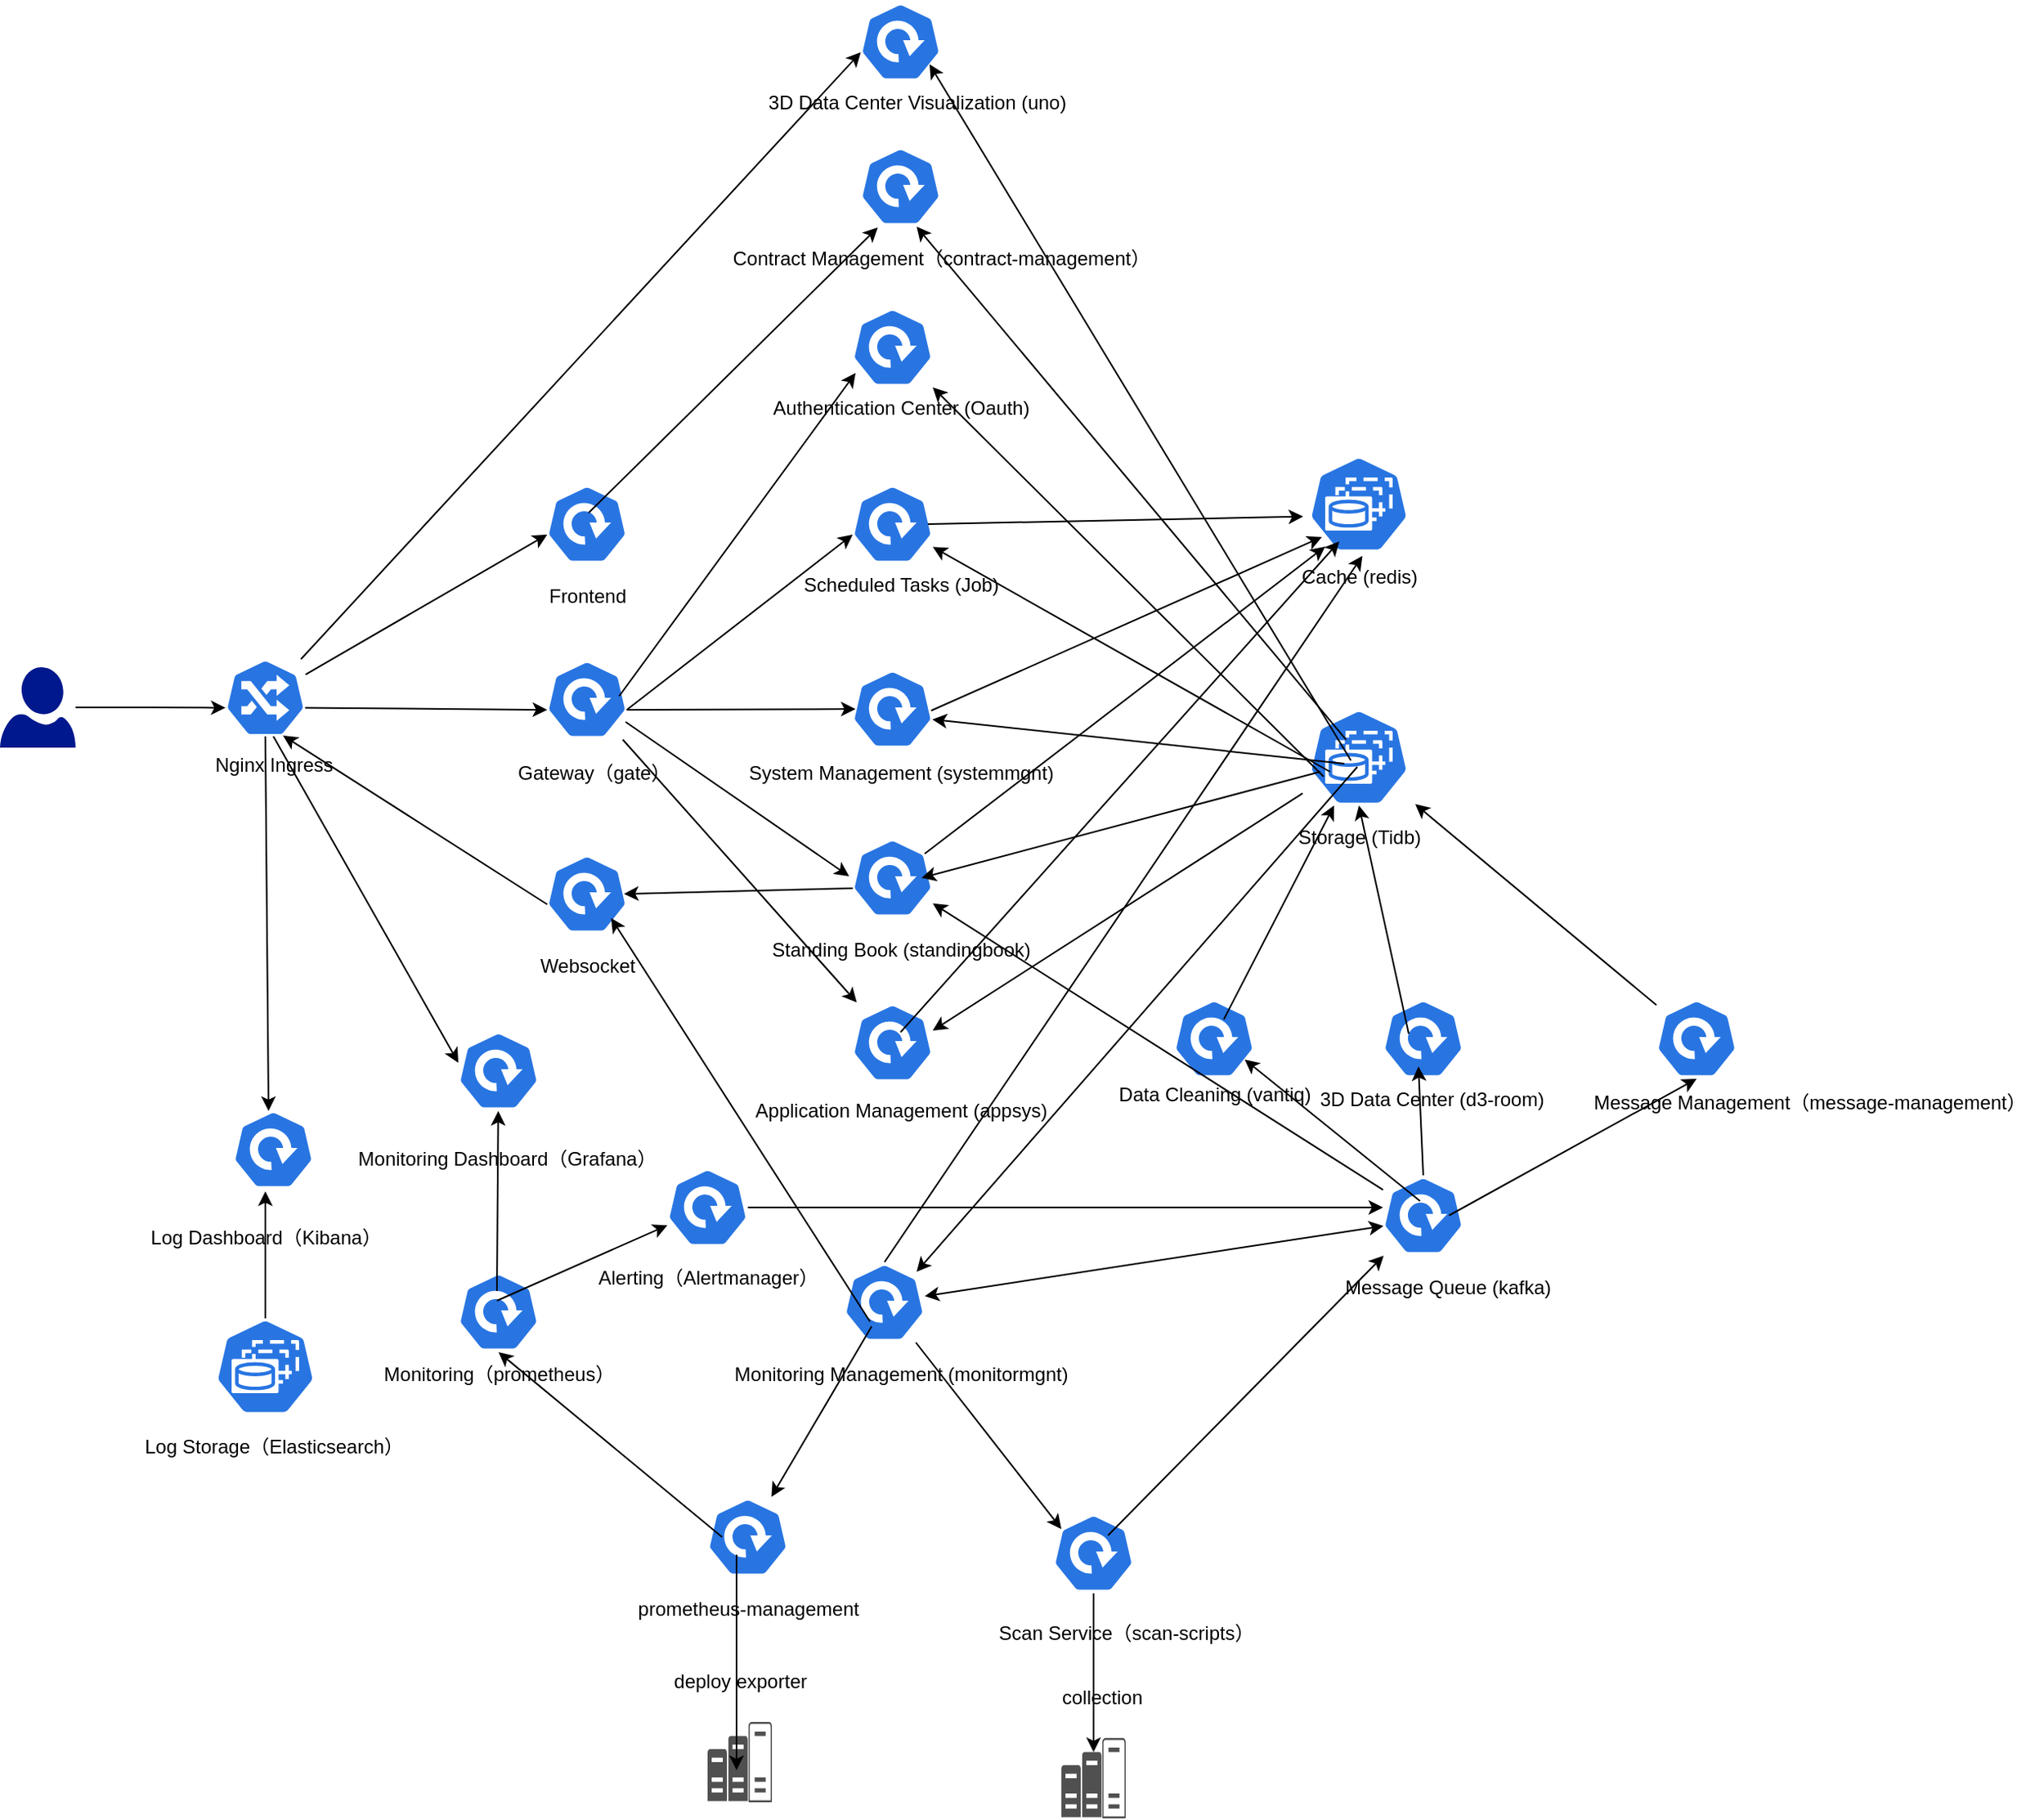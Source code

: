 <mxfile version="24.7.8">
  <diagram id="cN_pQNSKWF2bFV_dvEvx" name="Page-1">
    <mxGraphModel dx="1488" dy="2144" grid="1" gridSize="10" guides="1" tooltips="1" connect="1" arrows="1" fold="1" page="1" pageScale="1" pageWidth="827" pageHeight="1169" math="0" shadow="0">
      <root>
        <mxCell id="0" />
        <mxCell id="1" parent="0" />
        <mxCell id="xCWWfLval0r7F6HQVOqP-2" value="Nginx Ingress" style="text;html=1;align=center;verticalAlign=middle;resizable=0;points=[];autosize=1;strokeColor=none;" parent="1" vertex="1">
          <mxGeometry x="120" y="320" width="100" height="30" as="geometry" />
        </mxCell>
        <mxCell id="xCWWfLval0r7F6HQVOqP-8" value="" style="html=1;dashed=0;whitespace=wrap;fillColor=#2875E2;strokeColor=#ffffff;points=[[0.005,0.63,0],[0.1,0.2,0],[0.9,0.2,0],[0.5,0,0],[0.995,0.63,0],[0.72,0.99,0],[0.5,1,0],[0.28,0.99,0]];shape=mxgraph.kubernetes.icon;prIcon=deploy" parent="1" vertex="1">
          <mxGeometry x="340" y="160" width="50" height="50" as="geometry" />
        </mxCell>
        <mxCell id="xCWWfLval0r7F6HQVOqP-11" value="Frontend" style="text;html=1;align=center;verticalAlign=middle;resizable=0;points=[];autosize=1;strokeColor=none;" parent="1" vertex="1">
          <mxGeometry x="330" y="215" width="70" height="30" as="geometry" />
        </mxCell>
        <mxCell id="xCWWfLval0r7F6HQVOqP-12" value="" style="html=1;dashed=0;whitespace=wrap;fillColor=#2875E2;strokeColor=#ffffff;points=[[0.005,0.63,0],[0.1,0.2,0],[0.9,0.2,0],[0.5,0,0],[0.995,0.63,0],[0.72,0.99,0],[0.5,1,0],[0.28,0.99,0]];shape=mxgraph.kubernetes.icon;prIcon=deploy" parent="1" vertex="1">
          <mxGeometry x="340" y="269" width="50" height="50" as="geometry" />
        </mxCell>
        <mxCell id="xCWWfLval0r7F6HQVOqP-13" value="Gateway（gate）" style="text;html=1;align=center;verticalAlign=middle;resizable=0;points=[];autosize=1;strokeColor=none;" parent="1" vertex="1">
          <mxGeometry x="309" y="325" width="120" height="30" as="geometry" />
        </mxCell>
        <mxCell id="xCWWfLval0r7F6HQVOqP-14" value="" style="html=1;dashed=0;whitespace=wrap;fillColor=#2875E2;strokeColor=#ffffff;points=[[0.005,0.63,0],[0.1,0.2,0],[0.9,0.2,0],[0.5,0,0],[0.995,0.63,0],[0.72,0.99,0],[0.5,1,0],[0.28,0.99,0]];shape=mxgraph.kubernetes.icon;prIcon=deploy" parent="1" vertex="1">
          <mxGeometry x="340" y="390" width="50" height="50" as="geometry" />
        </mxCell>
        <mxCell id="xCWWfLval0r7F6HQVOqP-15" value="Websocket" style="text;html=1;align=center;verticalAlign=middle;resizable=0;points=[];autosize=1;strokeColor=none;" parent="1" vertex="1">
          <mxGeometry x="325" y="445" width="80" height="30" as="geometry" />
        </mxCell>
        <mxCell id="xCWWfLval0r7F6HQVOqP-16" value="" style="html=1;dashed=0;whitespace=wrap;fillColor=#2875E2;strokeColor=#ffffff;points=[[0.005,0.63,0],[0.1,0.2,0],[0.9,0.2,0],[0.5,0,0],[0.995,0.63,0],[0.72,0.99,0],[0.5,1,0],[0.28,0.99,0]];shape=mxgraph.kubernetes.icon;prIcon=deploy" parent="1" vertex="1">
          <mxGeometry x="530" y="50" width="50" height="50" as="geometry" />
        </mxCell>
        <mxCell id="xCWWfLval0r7F6HQVOqP-17" value="&lt;div&gt;Authentication Center (Oauth)&lt;/div&gt;&lt;div&gt;&lt;br&gt;&lt;/div&gt;" style="text;html=1;align=center;verticalAlign=middle;resizable=0;points=[];autosize=1;strokeColor=none;" parent="1" vertex="1">
          <mxGeometry x="470" y="100" width="180" height="40" as="geometry" />
        </mxCell>
        <mxCell id="xCWWfLval0r7F6HQVOqP-18" value="" style="html=1;dashed=0;whitespace=wrap;fillColor=#2875E2;strokeColor=#ffffff;points=[[0.005,0.63,0],[0.1,0.2,0],[0.9,0.2,0],[0.5,0,0],[0.995,0.63,0],[0.72,0.99,0],[0.5,1,0],[0.28,0.99,0]];shape=mxgraph.kubernetes.icon;prIcon=deploy" parent="1" vertex="1">
          <mxGeometry x="530" y="160" width="50" height="50" as="geometry" />
        </mxCell>
        <mxCell id="xCWWfLval0r7F6HQVOqP-19" value="&lt;div&gt;Scheduled Tasks (Job)&lt;/div&gt;&lt;div&gt;&lt;br&gt;&lt;/div&gt;" style="text;html=1;align=center;verticalAlign=middle;resizable=0;points=[];autosize=1;strokeColor=none;" parent="1" vertex="1">
          <mxGeometry x="490" y="210" width="140" height="40" as="geometry" />
        </mxCell>
        <mxCell id="xCWWfLval0r7F6HQVOqP-20" value="" style="html=1;dashed=0;whitespace=wrap;fillColor=#2875E2;strokeColor=#ffffff;points=[[0.005,0.63,0],[0.1,0.2,0],[0.9,0.2,0],[0.5,0,0],[0.995,0.63,0],[0.72,0.99,0],[0.5,1,0],[0.28,0.99,0]];shape=mxgraph.kubernetes.icon;prIcon=ing" parent="1" vertex="1">
          <mxGeometry x="140" y="269" width="50" height="48" as="geometry" />
        </mxCell>
        <mxCell id="xCWWfLval0r7F6HQVOqP-21" value="" style="html=1;dashed=0;whitespace=wrap;fillColor=#2875E2;strokeColor=#ffffff;points=[[0.005,0.63,0],[0.1,0.2,0],[0.9,0.2,0],[0.5,0,0],[0.995,0.63,0],[0.72,0.99,0],[0.5,1,0],[0.28,0.99,0]];shape=mxgraph.kubernetes.icon;prIcon=deploy" parent="1" vertex="1">
          <mxGeometry x="530" y="275" width="50" height="50" as="geometry" />
        </mxCell>
        <mxCell id="xCWWfLval0r7F6HQVOqP-22" value="System Management (systemmgnt)" style="text;html=1;align=center;verticalAlign=middle;resizable=0;points=[];autosize=1;strokeColor=none;" parent="1" vertex="1">
          <mxGeometry x="455" y="325" width="210" height="30" as="geometry" />
        </mxCell>
        <mxCell id="xCWWfLval0r7F6HQVOqP-23" value="" style="html=1;dashed=0;whitespace=wrap;fillColor=#2875E2;strokeColor=#ffffff;points=[[0.005,0.63,0],[0.1,0.2,0],[0.9,0.2,0],[0.5,0,0],[0.995,0.63,0],[0.72,0.99,0],[0.5,1,0],[0.28,0.99,0]];shape=mxgraph.kubernetes.icon;prIcon=deploy" parent="1" vertex="1">
          <mxGeometry x="530" y="380" width="50" height="50" as="geometry" />
        </mxCell>
        <mxCell id="xCWWfLval0r7F6HQVOqP-24" value="Standing Book (standingbook)" style="text;html=1;align=center;verticalAlign=middle;resizable=0;points=[];autosize=1;strokeColor=none;" parent="1" vertex="1">
          <mxGeometry x="470" y="435" width="180" height="30" as="geometry" />
        </mxCell>
        <mxCell id="xCWWfLval0r7F6HQVOqP-25" value="" style="html=1;dashed=0;whitespace=wrap;fillColor=#2875E2;strokeColor=#ffffff;points=[[0.005,0.63,0],[0.1,0.2,0],[0.9,0.2,0],[0.5,0,0],[0.995,0.63,0],[0.72,0.99,0],[0.5,1,0],[0.28,0.99,0]];shape=mxgraph.kubernetes.icon;prIcon=deploy" parent="1" vertex="1">
          <mxGeometry x="525" y="644" width="50" height="50" as="geometry" />
        </mxCell>
        <mxCell id="xCWWfLval0r7F6HQVOqP-26" value="Monitoring Management (monitormgnt)" style="text;html=1;align=center;verticalAlign=middle;resizable=0;points=[];autosize=1;strokeColor=none;" parent="1" vertex="1">
          <mxGeometry x="445" y="699" width="230" height="30" as="geometry" />
        </mxCell>
        <mxCell id="xCWWfLval0r7F6HQVOqP-27" value="" style="html=1;dashed=0;whitespace=wrap;fillColor=#2875E2;strokeColor=#ffffff;points=[[0.005,0.63,0],[0.1,0.2,0],[0.9,0.2,0],[0.5,0,0],[0.995,0.63,0],[0.72,0.99,0],[0.5,1,0],[0.28,0.99,0]];shape=mxgraph.kubernetes.icon;prIcon=deploy" parent="1" vertex="1">
          <mxGeometry x="530" y="482.5" width="50" height="50" as="geometry" />
        </mxCell>
        <mxCell id="xCWWfLval0r7F6HQVOqP-28" value="Application Management (appsys)" style="text;html=1;align=center;verticalAlign=middle;resizable=0;points=[];autosize=1;strokeColor=none;" parent="1" vertex="1">
          <mxGeometry x="460" y="535" width="200" height="30" as="geometry" />
        </mxCell>
        <mxCell id="xCWWfLval0r7F6HQVOqP-29" value="" style="html=1;dashed=0;whitespace=wrap;fillColor=#2875E2;strokeColor=#ffffff;points=[[0.005,0.63,0],[0.1,0.2,0],[0.9,0.2,0],[0.5,0,0],[0.995,0.63,0],[0.72,0.99,0],[0.5,1,0],[0.28,0.99,0]];shape=mxgraph.kubernetes.icon;prIcon=deploy" parent="1" vertex="1">
          <mxGeometry x="655" y="800" width="50" height="50" as="geometry" />
        </mxCell>
        <mxCell id="xCWWfLval0r7F6HQVOqP-30" value="Scan Service（scan-scripts）" style="text;html=1;align=center;verticalAlign=middle;resizable=0;points=[];autosize=1;strokeColor=none;" parent="1" vertex="1">
          <mxGeometry x="610" y="860" width="180" height="30" as="geometry" />
        </mxCell>
        <mxCell id="xCWWfLval0r7F6HQVOqP-31" value="" style="html=1;dashed=0;whitespace=wrap;fillColor=#2875E2;strokeColor=#ffffff;points=[[0.005,0.63,0],[0.1,0.2,0],[0.9,0.2,0],[0.5,0,0],[0.995,0.63,0],[0.72,0.99,0],[0.5,1,0],[0.28,0.99,0]];shape=mxgraph.kubernetes.icon;prIcon=deploy" parent="1" vertex="1">
          <mxGeometry x="860" y="590" width="50" height="50" as="geometry" />
        </mxCell>
        <mxCell id="xCWWfLval0r7F6HQVOqP-32" value="Message Queue (kafka)" style="text;html=1;align=center;verticalAlign=middle;resizable=0;points=[];autosize=1;strokeColor=none;" parent="1" vertex="1">
          <mxGeometry x="825" y="645" width="150" height="30" as="geometry" />
        </mxCell>
        <mxCell id="xCWWfLval0r7F6HQVOqP-33" value="" style="html=1;dashed=0;whitespace=wrap;fillColor=#2875E2;strokeColor=#ffffff;points=[[0.005,0.63,0],[0.1,0.2,0],[0.9,0.2,0],[0.5,0,0],[0.995,0.63,0],[0.72,0.99,0],[0.5,1,0],[0.28,0.99,0]];shape=mxgraph.kubernetes.icon;prIcon=deploy" parent="1" vertex="1">
          <mxGeometry x="730" y="480" width="50" height="50" as="geometry" />
        </mxCell>
        <mxCell id="xCWWfLval0r7F6HQVOqP-34" value="Data Cleaning (vantiq)" style="text;html=1;align=center;verticalAlign=middle;resizable=0;points=[];autosize=1;strokeColor=none;" parent="1" vertex="1">
          <mxGeometry x="685" y="525" width="140" height="30" as="geometry" />
        </mxCell>
        <mxCell id="xCWWfLval0r7F6HQVOqP-35" value="" style="html=1;dashed=0;whitespace=wrap;fillColor=#2875E2;strokeColor=#ffffff;points=[[0.005,0.63,0],[0.1,0.2,0],[0.9,0.2,0],[0.5,0,0],[0.995,0.63,0],[0.72,0.99,0],[0.5,1,0],[0.28,0.99,0]];shape=mxgraph.kubernetes.icon;prIcon=sts" parent="1" vertex="1">
          <mxGeometry x="810" y="300" width="70" height="60" as="geometry" />
        </mxCell>
        <mxCell id="xCWWfLval0r7F6HQVOqP-36" value="Storage (Tidb)" style="text;html=1;align=center;verticalAlign=middle;resizable=0;points=[];autosize=1;strokeColor=none;" parent="1" vertex="1">
          <mxGeometry x="795" y="365" width="100" height="30" as="geometry" />
        </mxCell>
        <mxCell id="xCWWfLval0r7F6HQVOqP-37" value="Log Storage（Elasticsearch）" style="text;html=1;align=center;verticalAlign=middle;resizable=0;points=[];autosize=1;strokeColor=none;" parent="1" vertex="1">
          <mxGeometry x="80" y="744" width="180" height="30" as="geometry" />
        </mxCell>
        <mxCell id="xCWWfLval0r7F6HQVOqP-38" value="" style="html=1;dashed=0;whitespace=wrap;fillColor=#2875E2;strokeColor=#ffffff;points=[[0.005,0.63,0],[0.1,0.2,0],[0.9,0.2,0],[0.5,0,0],[0.995,0.63,0],[0.72,0.99,0],[0.5,1,0],[0.28,0.99,0]];shape=mxgraph.kubernetes.icon;prIcon=sts" parent="1" vertex="1">
          <mxGeometry x="130" y="679" width="70" height="60" as="geometry" />
        </mxCell>
        <mxCell id="xCWWfLval0r7F6HQVOqP-41" value="" style="html=1;dashed=0;whitespace=wrap;fillColor=#2875E2;strokeColor=#ffffff;points=[[0.005,0.63,0],[0.1,0.2,0],[0.9,0.2,0],[0.5,0,0],[0.995,0.63,0],[0.72,0.99,0],[0.5,1,0],[0.28,0.99,0]];shape=mxgraph.kubernetes.icon;prIcon=sts" parent="1" vertex="1">
          <mxGeometry x="810" y="142.5" width="70" height="60" as="geometry" />
        </mxCell>
        <mxCell id="xCWWfLval0r7F6HQVOqP-42" value="Cache (redis)" style="text;html=1;align=center;verticalAlign=middle;resizable=0;points=[];autosize=1;strokeColor=none;" parent="1" vertex="1">
          <mxGeometry x="795" y="202.5" width="100" height="30" as="geometry" />
        </mxCell>
        <mxCell id="xCWWfLval0r7F6HQVOqP-43" value="" style="html=1;dashed=0;whitespace=wrap;fillColor=#2875E2;strokeColor=#ffffff;points=[[0.005,0.63,0],[0.1,0.2,0],[0.9,0.2,0],[0.5,0,0],[0.995,0.63,0],[0.72,0.99,0],[0.5,1,0],[0.28,0.99,0]];shape=mxgraph.kubernetes.icon;prIcon=deploy" parent="1" vertex="1">
          <mxGeometry x="285" y="650" width="50" height="50" as="geometry" />
        </mxCell>
        <mxCell id="xCWWfLval0r7F6HQVOqP-44" value="Monitoring（prometheus）" style="text;html=1;align=center;verticalAlign=middle;resizable=0;points=[];autosize=1;strokeColor=none;" parent="1" vertex="1">
          <mxGeometry x="225" y="699" width="170" height="30" as="geometry" />
        </mxCell>
        <mxCell id="xCWWfLval0r7F6HQVOqP-132" style="edgeStyle=orthogonalEdgeStyle;rounded=0;orthogonalLoop=1;jettySize=auto;html=1;" parent="1" source="xCWWfLval0r7F6HQVOqP-45" edge="1">
          <mxGeometry relative="1" as="geometry">
            <mxPoint x="860" y="610" as="targetPoint" />
          </mxGeometry>
        </mxCell>
        <mxCell id="xCWWfLval0r7F6HQVOqP-45" value="" style="html=1;dashed=0;whitespace=wrap;fillColor=#2875E2;strokeColor=#ffffff;points=[[0.005,0.63,0],[0.1,0.2,0],[0.9,0.2,0],[0.5,0,0],[0.995,0.63,0],[0.72,0.99,0],[0.5,1,0],[0.28,0.99,0]];shape=mxgraph.kubernetes.icon;prIcon=deploy" parent="1" vertex="1">
          <mxGeometry x="415" y="585" width="50" height="50" as="geometry" />
        </mxCell>
        <mxCell id="xCWWfLval0r7F6HQVOqP-46" value="Alerting（Alertmanager）" style="text;html=1;align=center;verticalAlign=middle;resizable=0;points=[];autosize=1;strokeColor=none;" parent="1" vertex="1">
          <mxGeometry x="360" y="639" width="160" height="30" as="geometry" />
        </mxCell>
        <mxCell id="xCWWfLval0r7F6HQVOqP-47" value="" style="html=1;dashed=0;whitespace=wrap;fillColor=#2875E2;strokeColor=#ffffff;points=[[0.005,0.63,0],[0.1,0.2,0],[0.9,0.2,0],[0.5,0,0],[0.995,0.63,0],[0.72,0.99,0],[0.5,1,0],[0.28,0.99,0]];shape=mxgraph.kubernetes.icon;prIcon=deploy" parent="1" vertex="1">
          <mxGeometry x="285" y="500" width="50" height="50" as="geometry" />
        </mxCell>
        <mxCell id="xCWWfLval0r7F6HQVOqP-48" value="Monitoring Dashboard（Grafana）" style="text;html=1;align=center;verticalAlign=middle;resizable=0;points=[];autosize=1;strokeColor=none;" parent="1" vertex="1">
          <mxGeometry x="210" y="565" width="210" height="30" as="geometry" />
        </mxCell>
        <mxCell id="xCWWfLval0r7F6HQVOqP-49" value="" style="html=1;dashed=0;whitespace=wrap;fillColor=#2875E2;strokeColor=#ffffff;points=[[0.005,0.63,0],[0.1,0.2,0],[0.9,0.2,0],[0.5,0,0],[0.995,0.63,0],[0.72,0.99,0],[0.5,1,0],[0.28,0.99,0]];shape=mxgraph.kubernetes.icon;prIcon=deploy" parent="1" vertex="1">
          <mxGeometry x="145" y="549" width="50" height="50" as="geometry" />
        </mxCell>
        <mxCell id="xCWWfLval0r7F6HQVOqP-50" value="Log Dashboard（Kibana）" style="text;html=1;align=center;verticalAlign=middle;resizable=0;points=[];autosize=1;strokeColor=none;" parent="1" vertex="1">
          <mxGeometry x="80" y="614" width="170" height="30" as="geometry" />
        </mxCell>
        <mxCell id="xCWWfLval0r7F6HQVOqP-52" style="edgeStyle=orthogonalEdgeStyle;rounded=0;orthogonalLoop=1;jettySize=auto;html=1;entryX=0.005;entryY=0.63;entryDx=0;entryDy=0;entryPerimeter=0;" parent="1" source="xCWWfLval0r7F6HQVOqP-51" target="xCWWfLval0r7F6HQVOqP-20" edge="1">
          <mxGeometry relative="1" as="geometry" />
        </mxCell>
        <mxCell id="xCWWfLval0r7F6HQVOqP-51" value="" style="aspect=fixed;pointerEvents=1;shadow=0;dashed=0;html=1;strokeColor=none;labelPosition=center;verticalLabelPosition=bottom;verticalAlign=top;align=center;fillColor=#00188D;shape=mxgraph.azure.user" parent="1" vertex="1">
          <mxGeometry y="274" width="47" height="50" as="geometry" />
        </mxCell>
        <mxCell id="xCWWfLval0r7F6HQVOqP-58" value="" style="endArrow=classic;html=1;entryX=0.005;entryY=0.63;entryDx=0;entryDy=0;entryPerimeter=0;" parent="1" source="xCWWfLval0r7F6HQVOqP-20" target="xCWWfLval0r7F6HQVOqP-8" edge="1">
          <mxGeometry width="50" height="50" relative="1" as="geometry">
            <mxPoint x="200" y="270" as="sourcePoint" />
            <mxPoint x="250" y="220" as="targetPoint" />
          </mxGeometry>
        </mxCell>
        <mxCell id="xCWWfLval0r7F6HQVOqP-59" value="" style="endArrow=classic;html=1;exitX=0.995;exitY=0.63;exitDx=0;exitDy=0;exitPerimeter=0;entryX=0.005;entryY=0.63;entryDx=0;entryDy=0;entryPerimeter=0;" parent="1" source="xCWWfLval0r7F6HQVOqP-20" target="xCWWfLval0r7F6HQVOqP-12" edge="1">
          <mxGeometry width="50" height="50" relative="1" as="geometry">
            <mxPoint x="190" y="420" as="sourcePoint" />
            <mxPoint x="240" y="370" as="targetPoint" />
          </mxGeometry>
        </mxCell>
        <mxCell id="xCWWfLval0r7F6HQVOqP-61" value="" style="endArrow=classic;html=1;exitX=0.005;exitY=0.63;exitDx=0;exitDy=0;exitPerimeter=0;entryX=0.72;entryY=0.99;entryDx=0;entryDy=0;entryPerimeter=0;" parent="1" source="xCWWfLval0r7F6HQVOqP-14" target="xCWWfLval0r7F6HQVOqP-20" edge="1">
          <mxGeometry width="50" height="50" relative="1" as="geometry">
            <mxPoint x="250" y="420" as="sourcePoint" />
            <mxPoint x="300" y="370" as="targetPoint" />
          </mxGeometry>
        </mxCell>
        <mxCell id="xCWWfLval0r7F6HQVOqP-62" value="" style="endArrow=classic;html=1;exitX=0.5;exitY=-0.1;exitDx=0;exitDy=0;exitPerimeter=0;entryX=0;entryY=0.4;entryDx=0;entryDy=0;entryPerimeter=0;" parent="1" source="xCWWfLval0r7F6HQVOqP-2" target="xCWWfLval0r7F6HQVOqP-47" edge="1">
          <mxGeometry width="50" height="50" relative="1" as="geometry">
            <mxPoint x="260" y="520" as="sourcePoint" />
            <mxPoint x="310" y="470" as="targetPoint" />
          </mxGeometry>
        </mxCell>
        <mxCell id="xCWWfLval0r7F6HQVOqP-63" value="" style="endArrow=classic;html=1;exitX=0.5;exitY=1;exitDx=0;exitDy=0;exitPerimeter=0;" parent="1" source="xCWWfLval0r7F6HQVOqP-20" edge="1">
          <mxGeometry width="50" height="50" relative="1" as="geometry">
            <mxPoint x="140" y="619" as="sourcePoint" />
            <mxPoint x="167" y="550" as="targetPoint" />
          </mxGeometry>
        </mxCell>
        <mxCell id="xCWWfLval0r7F6HQVOqP-64" value="" style="endArrow=classic;html=1;exitX=0.9;exitY=0.46;exitDx=0;exitDy=0;exitPerimeter=0;entryX=0.04;entryY=0.82;entryDx=0;entryDy=0;entryPerimeter=0;" parent="1" source="xCWWfLval0r7F6HQVOqP-12" target="xCWWfLval0r7F6HQVOqP-16" edge="1">
          <mxGeometry width="50" height="50" relative="1" as="geometry">
            <mxPoint x="420" y="290" as="sourcePoint" />
            <mxPoint x="470" y="240" as="targetPoint" />
          </mxGeometry>
        </mxCell>
        <mxCell id="xCWWfLval0r7F6HQVOqP-65" value="" style="endArrow=classic;html=1;exitX=0.995;exitY=0.63;exitDx=0;exitDy=0;exitPerimeter=0;entryX=0.005;entryY=0.63;entryDx=0;entryDy=0;entryPerimeter=0;" parent="1" source="xCWWfLval0r7F6HQVOqP-12" target="xCWWfLval0r7F6HQVOqP-18" edge="1">
          <mxGeometry width="50" height="50" relative="1" as="geometry">
            <mxPoint x="430" y="310" as="sourcePoint" />
            <mxPoint x="480" y="260" as="targetPoint" />
          </mxGeometry>
        </mxCell>
        <mxCell id="xCWWfLval0r7F6HQVOqP-66" value="" style="endArrow=classic;html=1;exitX=0.995;exitY=0.63;exitDx=0;exitDy=0;exitPerimeter=0;entryX=0.04;entryY=0.5;entryDx=0;entryDy=0;entryPerimeter=0;" parent="1" source="xCWWfLval0r7F6HQVOqP-12" target="xCWWfLval0r7F6HQVOqP-21" edge="1">
          <mxGeometry width="50" height="50" relative="1" as="geometry">
            <mxPoint x="430" y="330" as="sourcePoint" />
            <mxPoint x="480" y="280" as="targetPoint" />
          </mxGeometry>
        </mxCell>
        <mxCell id="xCWWfLval0r7F6HQVOqP-67" value="" style="endArrow=classic;html=1;exitX=0.98;exitY=0.78;exitDx=0;exitDy=0;exitPerimeter=0;entryX=-0.04;entryY=0.48;entryDx=0;entryDy=0;entryPerimeter=0;" parent="1" source="xCWWfLval0r7F6HQVOqP-12" target="xCWWfLval0r7F6HQVOqP-23" edge="1">
          <mxGeometry width="50" height="50" relative="1" as="geometry">
            <mxPoint x="470" y="400" as="sourcePoint" />
            <mxPoint x="520" y="350" as="targetPoint" />
          </mxGeometry>
        </mxCell>
        <mxCell id="xCWWfLval0r7F6HQVOqP-73" value="" style="pointerEvents=1;shadow=0;dashed=0;html=1;strokeColor=none;labelPosition=center;verticalLabelPosition=bottom;verticalAlign=top;align=center;fillColor=#505050;shape=mxgraph.mscae.oms.capacity" parent="1" vertex="1">
          <mxGeometry x="660" y="940" width="40" height="50" as="geometry" />
        </mxCell>
        <mxCell id="xCWWfLval0r7F6HQVOqP-75" value="" style="endArrow=classic;html=1;exitX=0.5;exitY=1;exitDx=0;exitDy=0;exitPerimeter=0;entryX=0.5;entryY=0.175;entryDx=0;entryDy=0;entryPerimeter=0;" parent="1" source="xCWWfLval0r7F6HQVOqP-29" target="xCWWfLval0r7F6HQVOqP-73" edge="1">
          <mxGeometry width="50" height="50" relative="1" as="geometry">
            <mxPoint x="655" y="950" as="sourcePoint" />
            <mxPoint x="705" y="900" as="targetPoint" />
          </mxGeometry>
        </mxCell>
        <mxCell id="xCWWfLval0r7F6HQVOqP-76" value="collection" style="text;html=1;align=center;verticalAlign=middle;resizable=0;points=[];autosize=1;strokeColor=none;" parent="1" vertex="1">
          <mxGeometry x="650" y="900" width="70" height="30" as="geometry" />
        </mxCell>
        <mxCell id="xCWWfLval0r7F6HQVOqP-82" value="" style="endArrow=classic;html=1;exitX=0.186;exitY=0.7;exitDx=0;exitDy=0;exitPerimeter=0;" parent="1" source="xCWWfLval0r7F6HQVOqP-35" target="xCWWfLval0r7F6HQVOqP-16" edge="1">
          <mxGeometry width="50" height="50" relative="1" as="geometry">
            <mxPoint x="800" y="180" as="sourcePoint" />
            <mxPoint x="850" y="130" as="targetPoint" />
          </mxGeometry>
        </mxCell>
        <mxCell id="xCWWfLval0r7F6HQVOqP-83" value="" style="endArrow=classic;html=1;exitX=0.243;exitY=0.65;exitDx=0;exitDy=0;exitPerimeter=0;" parent="1" source="xCWWfLval0r7F6HQVOqP-35" target="xCWWfLval0r7F6HQVOqP-18" edge="1">
          <mxGeometry width="50" height="50" relative="1" as="geometry">
            <mxPoint x="740" y="220" as="sourcePoint" />
            <mxPoint x="790" y="170" as="targetPoint" />
          </mxGeometry>
        </mxCell>
        <mxCell id="xCWWfLval0r7F6HQVOqP-84" value="" style="endArrow=classic;html=1;entryX=0.995;entryY=0.63;entryDx=0;entryDy=0;entryPerimeter=0;exitX=0.371;exitY=0.567;exitDx=0;exitDy=0;exitPerimeter=0;" parent="1" source="xCWWfLval0r7F6HQVOqP-35" target="xCWWfLval0r7F6HQVOqP-21" edge="1">
          <mxGeometry width="50" height="50" relative="1" as="geometry">
            <mxPoint x="980" y="180" as="sourcePoint" />
            <mxPoint x="920" y="250" as="targetPoint" />
          </mxGeometry>
        </mxCell>
        <mxCell id="xCWWfLval0r7F6HQVOqP-87" value="" style="endArrow=classic;html=1;exitX=0.157;exitY=0.65;exitDx=0;exitDy=0;exitPerimeter=0;entryX=0.86;entryY=0.5;entryDx=0;entryDy=0;entryPerimeter=0;" parent="1" source="xCWWfLval0r7F6HQVOqP-35" target="xCWWfLval0r7F6HQVOqP-23" edge="1">
          <mxGeometry width="50" height="50" relative="1" as="geometry">
            <mxPoint x="730" y="370" as="sourcePoint" />
            <mxPoint x="780" y="320" as="targetPoint" />
          </mxGeometry>
        </mxCell>
        <mxCell id="xCWWfLval0r7F6HQVOqP-92" value="" style="endArrow=classic;html=1;exitX=0.005;exitY=0.63;exitDx=0;exitDy=0;exitPerimeter=0;entryX=0.96;entryY=0.5;entryDx=0;entryDy=0;entryPerimeter=0;" parent="1" source="xCWWfLval0r7F6HQVOqP-23" target="xCWWfLval0r7F6HQVOqP-14" edge="1">
          <mxGeometry width="50" height="50" relative="1" as="geometry">
            <mxPoint x="410" y="560" as="sourcePoint" />
            <mxPoint x="380" y="417" as="targetPoint" />
          </mxGeometry>
        </mxCell>
        <mxCell id="xCWWfLval0r7F6HQVOqP-94" value="" style="html=1;dashed=0;whitespace=wrap;fillColor=#2875E2;strokeColor=#ffffff;points=[[0.005,0.63,0],[0.1,0.2,0],[0.9,0.2,0],[0.5,0,0],[0.995,0.63,0],[0.72,0.99,0],[0.5,1,0],[0.28,0.99,0]];shape=mxgraph.kubernetes.icon;prIcon=deploy" parent="1" vertex="1">
          <mxGeometry x="535" y="-50" width="50" height="50" as="geometry" />
        </mxCell>
        <mxCell id="xCWWfLval0r7F6HQVOqP-95" value="Contract Management（contract-management）" style="text;html=1;align=center;verticalAlign=middle;resizable=0;points=[];autosize=1;strokeColor=none;" parent="1" vertex="1">
          <mxGeometry x="445" y="5" width="280" height="30" as="geometry" />
        </mxCell>
        <mxCell id="xCWWfLval0r7F6HQVOqP-96" value="" style="html=1;dashed=0;whitespace=wrap;fillColor=#2875E2;strokeColor=#ffffff;points=[[0.005,0.63,0],[0.1,0.2,0],[0.9,0.2,0],[0.5,0,0],[0.995,0.63,0],[0.72,0.99,0],[0.5,1,0],[0.28,0.99,0]];shape=mxgraph.kubernetes.icon;prIcon=deploy" parent="1" vertex="1">
          <mxGeometry x="860" y="480" width="50" height="50" as="geometry" />
        </mxCell>
        <mxCell id="xCWWfLval0r7F6HQVOqP-97" value="3D Data Center (d3-room)" style="text;html=1;align=center;verticalAlign=middle;resizable=0;points=[];autosize=1;strokeColor=none;" parent="1" vertex="1">
          <mxGeometry x="810" y="527.5" width="160" height="30" as="geometry" />
        </mxCell>
        <mxCell id="xCWWfLval0r7F6HQVOqP-103" value="" style="html=1;dashed=0;whitespace=wrap;fillColor=#2875E2;strokeColor=#ffffff;points=[[0.005,0.63,0],[0.1,0.2,0],[0.9,0.2,0],[0.5,0,0],[0.995,0.63,0],[0.72,0.99,0],[0.5,1,0],[0.28,0.99,0]];shape=mxgraph.kubernetes.icon;prIcon=deploy" parent="1" vertex="1">
          <mxGeometry x="535" y="-140" width="50" height="50" as="geometry" />
        </mxCell>
        <mxCell id="xCWWfLval0r7F6HQVOqP-104" value="&lt;div&gt;3D Data Center Visualization (uno)&lt;/div&gt;&lt;div&gt;&lt;br&gt;&lt;/div&gt;" style="text;html=1;align=center;verticalAlign=middle;resizable=0;points=[];autosize=1;strokeColor=none;" parent="1" vertex="1">
          <mxGeometry x="465" y="-90" width="210" height="40" as="geometry" />
        </mxCell>
        <mxCell id="xCWWfLval0r7F6HQVOqP-105" value="" style="endArrow=classic;html=1;exitX=0.52;exitY=0.36;exitDx=0;exitDy=0;exitPerimeter=0;entryX=0.36;entryY=-0.15;entryDx=0;entryDy=0;entryPerimeter=0;" parent="1" source="xCWWfLval0r7F6HQVOqP-8" target="xCWWfLval0r7F6HQVOqP-95" edge="1">
          <mxGeometry width="50" height="50" relative="1" as="geometry">
            <mxPoint x="290" y="20" as="sourcePoint" />
            <mxPoint x="540" as="targetPoint" />
          </mxGeometry>
        </mxCell>
        <mxCell id="xCWWfLval0r7F6HQVOqP-106" value="" style="endArrow=classic;html=1;entryX=0.005;entryY=0.63;entryDx=0;entryDy=0;entryPerimeter=0;" parent="1" source="xCWWfLval0r7F6HQVOqP-20" target="xCWWfLval0r7F6HQVOqP-103" edge="1">
          <mxGeometry width="50" height="50" relative="1" as="geometry">
            <mxPoint x="420" y="60" as="sourcePoint" />
            <mxPoint x="470" y="10" as="targetPoint" />
          </mxGeometry>
        </mxCell>
        <mxCell id="xCWWfLval0r7F6HQVOqP-108" value="" style="endArrow=classic;html=1;exitX=0.386;exitY=0.317;exitDx=0;exitDy=0;exitPerimeter=0;" parent="1" source="xCWWfLval0r7F6HQVOqP-35" edge="1">
          <mxGeometry width="50" height="50" relative="1" as="geometry">
            <mxPoint x="800" y="70" as="sourcePoint" />
            <mxPoint x="570" as="targetPoint" />
          </mxGeometry>
        </mxCell>
        <mxCell id="xCWWfLval0r7F6HQVOqP-109" value="" style="endArrow=classic;html=1;exitX=0.429;exitY=0.533;exitDx=0;exitDy=0;exitPerimeter=0;entryX=0.86;entryY=0.78;entryDx=0;entryDy=0;entryPerimeter=0;" parent="1" source="xCWWfLval0r7F6HQVOqP-35" target="xCWWfLval0r7F6HQVOqP-103" edge="1">
          <mxGeometry width="50" height="50" relative="1" as="geometry">
            <mxPoint x="810" y="100" as="sourcePoint" />
            <mxPoint x="860" y="50" as="targetPoint" />
          </mxGeometry>
        </mxCell>
        <mxCell id="xCWWfLval0r7F6HQVOqP-111" value="" style="endArrow=classic;html=1;exitX=0.5;exitY=0;exitDx=0;exitDy=0;exitPerimeter=0;" parent="1" source="xCWWfLval0r7F6HQVOqP-38" edge="1">
          <mxGeometry width="50" height="50" relative="1" as="geometry">
            <mxPoint x="220" y="689" as="sourcePoint" />
            <mxPoint x="165" y="600" as="targetPoint" />
          </mxGeometry>
        </mxCell>
        <mxCell id="xCWWfLval0r7F6HQVOqP-113" value="" style="endArrow=classic;html=1;" parent="1" source="xCWWfLval0r7F6HQVOqP-12" target="xCWWfLval0r7F6HQVOqP-27" edge="1">
          <mxGeometry width="50" height="50" relative="1" as="geometry">
            <mxPoint x="520" y="650" as="sourcePoint" />
            <mxPoint x="570" y="600" as="targetPoint" />
          </mxGeometry>
        </mxCell>
        <mxCell id="xCWWfLval0r7F6HQVOqP-114" value="" style="endArrow=classic;html=1;" parent="1" source="xCWWfLval0r7F6HQVOqP-35" edge="1">
          <mxGeometry width="50" height="50" relative="1" as="geometry">
            <mxPoint x="710" y="460" as="sourcePoint" />
            <mxPoint x="580" y="500" as="targetPoint" />
          </mxGeometry>
        </mxCell>
        <mxCell id="xCWWfLval0r7F6HQVOqP-115" value="" style="endArrow=classic;html=1;exitX=0.32;exitY=0.74;exitDx=0;exitDy=0;exitPerimeter=0;" parent="1" source="xCWWfLval0r7F6HQVOqP-25" edge="1">
          <mxGeometry width="50" height="50" relative="1" as="geometry">
            <mxPoint x="490" y="610" as="sourcePoint" />
            <mxPoint x="380" y="430" as="targetPoint" />
          </mxGeometry>
        </mxCell>
        <mxCell id="xCWWfLval0r7F6HQVOqP-116" value="" style="endArrow=classic;html=1;exitX=0.486;exitY=0.6;exitDx=0;exitDy=0;exitPerimeter=0;" parent="1" source="xCWWfLval0r7F6HQVOqP-35" edge="1">
          <mxGeometry width="50" height="50" relative="1" as="geometry">
            <mxPoint x="730" y="460" as="sourcePoint" />
            <mxPoint x="570" y="650" as="targetPoint" />
          </mxGeometry>
        </mxCell>
        <mxCell id="xCWWfLval0r7F6HQVOqP-117" value="" style="html=1;dashed=0;whitespace=wrap;fillColor=#2875E2;strokeColor=#ffffff;points=[[0.005,0.63,0],[0.1,0.2,0],[0.9,0.2,0],[0.5,0,0],[0.995,0.63,0],[0.72,0.99,0],[0.5,1,0],[0.28,0.99,0]];shape=mxgraph.kubernetes.icon;prIcon=deploy" parent="1" vertex="1">
          <mxGeometry x="1030" y="480" width="50" height="50" as="geometry" />
        </mxCell>
        <mxCell id="xCWWfLval0r7F6HQVOqP-118" value="Message Management（message-management）" style="text;html=1;align=center;verticalAlign=middle;resizable=0;points=[];autosize=1;strokeColor=none;" parent="1" vertex="1">
          <mxGeometry x="980" y="530" width="290" height="30" as="geometry" />
        </mxCell>
        <mxCell id="xCWWfLval0r7F6HQVOqP-119" value="" style="html=1;dashed=0;whitespace=wrap;fillColor=#2875E2;strokeColor=#ffffff;points=[[0.005,0.63,0],[0.1,0.2,0],[0.9,0.2,0],[0.5,0,0],[0.995,0.63,0],[0.72,0.99,0],[0.5,1,0],[0.28,0.99,0]];shape=mxgraph.kubernetes.icon;prIcon=deploy" parent="1" vertex="1">
          <mxGeometry x="440" y="790" width="50" height="50" as="geometry" />
        </mxCell>
        <mxCell id="xCWWfLval0r7F6HQVOqP-120" value="prometheus-management" style="text;html=1;align=center;verticalAlign=middle;resizable=0;points=[];autosize=1;strokeColor=none;" parent="1" vertex="1">
          <mxGeometry x="390" y="850" width="150" height="20" as="geometry" />
        </mxCell>
        <mxCell id="xCWWfLval0r7F6HQVOqP-121" value="" style="pointerEvents=1;shadow=0;dashed=0;html=1;strokeColor=none;labelPosition=center;verticalLabelPosition=bottom;verticalAlign=top;align=center;fillColor=#505050;shape=mxgraph.mscae.oms.capacity" parent="1" vertex="1">
          <mxGeometry x="440" y="930" width="40" height="50" as="geometry" />
        </mxCell>
        <mxCell id="xCWWfLval0r7F6HQVOqP-122" value="" style="endArrow=classic;html=1;exitX=0.36;exitY=0.72;exitDx=0;exitDy=0;exitPerimeter=0;entryX=0.45;entryY=0.6;entryDx=0;entryDy=0;entryPerimeter=0;" parent="1" source="xCWWfLval0r7F6HQVOqP-119" target="xCWWfLval0r7F6HQVOqP-121" edge="1">
          <mxGeometry width="50" height="50" relative="1" as="geometry">
            <mxPoint x="560" y="960" as="sourcePoint" />
            <mxPoint x="610" y="910" as="targetPoint" />
          </mxGeometry>
        </mxCell>
        <mxCell id="xCWWfLval0r7F6HQVOqP-123" value="deploy exporter" style="text;html=1;align=center;verticalAlign=middle;resizable=0;points=[];autosize=1;strokeColor=none;" parent="1" vertex="1">
          <mxGeometry x="405" y="890" width="110" height="30" as="geometry" />
        </mxCell>
        <mxCell id="xCWWfLval0r7F6HQVOqP-125" value="" style="endArrow=classic;html=1;exitX=0.34;exitY=0.8;exitDx=0;exitDy=0;exitPerimeter=0;" parent="1" source="xCWWfLval0r7F6HQVOqP-25" target="xCWWfLval0r7F6HQVOqP-119" edge="1">
          <mxGeometry width="50" height="50" relative="1" as="geometry">
            <mxPoint x="570" y="810" as="sourcePoint" />
            <mxPoint x="620" y="760" as="targetPoint" />
          </mxGeometry>
        </mxCell>
        <mxCell id="xCWWfLval0r7F6HQVOqP-126" value="" style="endArrow=classic;html=1;" parent="1" source="xCWWfLval0r7F6HQVOqP-25" edge="1">
          <mxGeometry width="50" height="50" relative="1" as="geometry">
            <mxPoint x="590" y="830" as="sourcePoint" />
            <mxPoint x="660" y="810" as="targetPoint" />
          </mxGeometry>
        </mxCell>
        <mxCell id="xCWWfLval0r7F6HQVOqP-127" value="" style="endArrow=classic;html=1;exitX=0.18;exitY=0.5;exitDx=0;exitDy=0;exitPerimeter=0;entryX=0.5;entryY=1;entryDx=0;entryDy=0;entryPerimeter=0;" parent="1" source="xCWWfLval0r7F6HQVOqP-119" target="xCWWfLval0r7F6HQVOqP-43" edge="1">
          <mxGeometry width="50" height="50" relative="1" as="geometry">
            <mxPoint x="280" y="830" as="sourcePoint" />
            <mxPoint x="330" y="780" as="targetPoint" />
          </mxGeometry>
        </mxCell>
        <mxCell id="xCWWfLval0r7F6HQVOqP-128" value="" style="endArrow=classic;html=1;exitX=0.48;exitY=0.36;exitDx=0;exitDy=0;exitPerimeter=0;" parent="1" source="xCWWfLval0r7F6HQVOqP-43" target="xCWWfLval0r7F6HQVOqP-45" edge="1">
          <mxGeometry width="50" height="50" relative="1" as="geometry">
            <mxPoint x="340" y="840" as="sourcePoint" />
            <mxPoint x="390" y="790" as="targetPoint" />
          </mxGeometry>
        </mxCell>
        <mxCell id="xCWWfLval0r7F6HQVOqP-130" value="" style="endArrow=classic;html=1;exitX=0.48;exitY=0.24;exitDx=0;exitDy=0;exitPerimeter=0;" parent="1" source="xCWWfLval0r7F6HQVOqP-43" target="xCWWfLval0r7F6HQVOqP-47" edge="1">
          <mxGeometry width="50" height="50" relative="1" as="geometry">
            <mxPoint x="370" y="620" as="sourcePoint" />
            <mxPoint x="420" y="570" as="targetPoint" />
          </mxGeometry>
        </mxCell>
        <mxCell id="xCWWfLval0r7F6HQVOqP-131" value="" style="endArrow=classic;html=1;exitX=0.68;exitY=0.28;exitDx=0;exitDy=0;exitPerimeter=0;" parent="1" source="xCWWfLval0r7F6HQVOqP-29" target="xCWWfLval0r7F6HQVOqP-31" edge="1">
          <mxGeometry width="50" height="50" relative="1" as="geometry">
            <mxPoint x="780" y="800" as="sourcePoint" />
            <mxPoint x="830" y="750" as="targetPoint" />
          </mxGeometry>
        </mxCell>
        <mxCell id="xCWWfLval0r7F6HQVOqP-134" value="" style="endArrow=classic;startArrow=classic;html=1;entryX=0.005;entryY=0.63;entryDx=0;entryDy=0;entryPerimeter=0;" parent="1" source="xCWWfLval0r7F6HQVOqP-25" target="xCWWfLval0r7F6HQVOqP-31" edge="1">
          <mxGeometry width="50" height="50" relative="1" as="geometry">
            <mxPoint x="660" y="700" as="sourcePoint" />
            <mxPoint x="710" y="650" as="targetPoint" />
          </mxGeometry>
        </mxCell>
        <mxCell id="xCWWfLval0r7F6HQVOqP-135" value="" style="endArrow=classic;html=1;" parent="1" source="xCWWfLval0r7F6HQVOqP-31" target="xCWWfLval0r7F6HQVOqP-23" edge="1">
          <mxGeometry width="50" height="50" relative="1" as="geometry">
            <mxPoint x="780" y="610" as="sourcePoint" />
            <mxPoint x="830" y="560" as="targetPoint" />
          </mxGeometry>
        </mxCell>
        <mxCell id="xCWWfLval0r7F6HQVOqP-136" value="" style="endArrow=classic;html=1;exitX=0.46;exitY=0.32;exitDx=0;exitDy=0;exitPerimeter=0;entryX=0.88;entryY=0.76;entryDx=0;entryDy=0;entryPerimeter=0;" parent="1" source="xCWWfLval0r7F6HQVOqP-31" target="xCWWfLval0r7F6HQVOqP-33" edge="1">
          <mxGeometry width="50" height="50" relative="1" as="geometry">
            <mxPoint x="980" y="450" as="sourcePoint" />
            <mxPoint x="754" y="499" as="targetPoint" />
          </mxGeometry>
        </mxCell>
        <mxCell id="xCWWfLval0r7F6HQVOqP-138" value="" style="endArrow=classic;html=1;exitX=0.5;exitY=0;exitDx=0;exitDy=0;exitPerimeter=0;entryX=0.45;entryY=-0.175;entryDx=0;entryDy=0;entryPerimeter=0;" parent="1" source="xCWWfLval0r7F6HQVOqP-31" target="xCWWfLval0r7F6HQVOqP-97" edge="1">
          <mxGeometry width="50" height="50" relative="1" as="geometry">
            <mxPoint x="990" y="630" as="sourcePoint" />
            <mxPoint x="1040" y="580" as="targetPoint" />
          </mxGeometry>
        </mxCell>
        <mxCell id="xCWWfLval0r7F6HQVOqP-139" value="" style="endArrow=classic;html=1;exitX=0.82;exitY=0.5;exitDx=0;exitDy=0;exitPerimeter=0;entryX=0.5;entryY=1;entryDx=0;entryDy=0;entryPerimeter=0;" parent="1" source="xCWWfLval0r7F6HQVOqP-31" target="xCWWfLval0r7F6HQVOqP-117" edge="1">
          <mxGeometry width="50" height="50" relative="1" as="geometry">
            <mxPoint x="1050" y="670" as="sourcePoint" />
            <mxPoint x="1100" y="620" as="targetPoint" />
          </mxGeometry>
        </mxCell>
        <mxCell id="xCWWfLval0r7F6HQVOqP-141" value="" style="endArrow=classic;html=1;exitX=0.62;exitY=0.26;exitDx=0;exitDy=0;exitPerimeter=0;" parent="1" source="xCWWfLval0r7F6HQVOqP-33" target="xCWWfLval0r7F6HQVOqP-35" edge="1">
          <mxGeometry width="50" height="50" relative="1" as="geometry">
            <mxPoint x="920" y="450" as="sourcePoint" />
            <mxPoint x="970" y="400" as="targetPoint" />
          </mxGeometry>
        </mxCell>
        <mxCell id="xCWWfLval0r7F6HQVOqP-142" value="" style="endArrow=classic;html=1;exitX=0.32;exitY=0.44;exitDx=0;exitDy=0;exitPerimeter=0;entryX=0.5;entryY=1;entryDx=0;entryDy=0;entryPerimeter=0;" parent="1" source="xCWWfLval0r7F6HQVOqP-96" target="xCWWfLval0r7F6HQVOqP-35" edge="1">
          <mxGeometry width="50" height="50" relative="1" as="geometry">
            <mxPoint x="960" y="450" as="sourcePoint" />
            <mxPoint x="1010" y="400" as="targetPoint" />
          </mxGeometry>
        </mxCell>
        <mxCell id="xCWWfLval0r7F6HQVOqP-143" value="" style="endArrow=classic;html=1;" parent="1" source="xCWWfLval0r7F6HQVOqP-117" target="xCWWfLval0r7F6HQVOqP-35" edge="1">
          <mxGeometry width="50" height="50" relative="1" as="geometry">
            <mxPoint x="1030" y="450" as="sourcePoint" />
            <mxPoint x="1080" y="400" as="targetPoint" />
          </mxGeometry>
        </mxCell>
        <mxCell id="xCWWfLval0r7F6HQVOqP-144" value="" style="endArrow=classic;html=1;exitX=0.98;exitY=0.52;exitDx=0;exitDy=0;exitPerimeter=0;entryX=0.171;entryY=0.842;entryDx=0;entryDy=0;entryPerimeter=0;" parent="1" source="xCWWfLval0r7F6HQVOqP-21" target="xCWWfLval0r7F6HQVOqP-41" edge="1">
          <mxGeometry width="50" height="50" relative="1" as="geometry">
            <mxPoint x="620" y="310" as="sourcePoint" />
            <mxPoint x="670" y="260" as="targetPoint" />
          </mxGeometry>
        </mxCell>
        <mxCell id="xCWWfLval0r7F6HQVOqP-145" value="" style="endArrow=classic;html=1;exitX=0.9;exitY=0.2;exitDx=0;exitDy=0;exitPerimeter=0;entryX=0.2;entryY=0.942;entryDx=0;entryDy=0;entryPerimeter=0;" parent="1" source="xCWWfLval0r7F6HQVOqP-23" target="xCWWfLval0r7F6HQVOqP-41" edge="1">
          <mxGeometry width="50" height="50" relative="1" as="geometry">
            <mxPoint x="640" y="380" as="sourcePoint" />
            <mxPoint x="690" y="330" as="targetPoint" />
          </mxGeometry>
        </mxCell>
        <mxCell id="xCWWfLval0r7F6HQVOqP-146" value="" style="endArrow=classic;html=1;exitX=0.94;exitY=0.5;exitDx=0;exitDy=0;exitPerimeter=0;entryX=0.005;entryY=0.63;entryDx=0;entryDy=0;entryPerimeter=0;" parent="1" source="xCWWfLval0r7F6HQVOqP-18" target="xCWWfLval0r7F6HQVOqP-41" edge="1">
          <mxGeometry width="50" height="50" relative="1" as="geometry">
            <mxPoint x="605" y="180" as="sourcePoint" />
            <mxPoint x="655" y="130" as="targetPoint" />
          </mxGeometry>
        </mxCell>
        <mxCell id="xCWWfLval0r7F6HQVOqP-147" value="" style="endArrow=classic;html=1;exitX=0.6;exitY=0.37;exitDx=0;exitDy=0;exitPerimeter=0;entryX=0.378;entryY=-0.225;entryDx=0;entryDy=0;entryPerimeter=0;" parent="1" source="xCWWfLval0r7F6HQVOqP-27" target="xCWWfLval0r7F6HQVOqP-42" edge="1">
          <mxGeometry width="50" height="50" relative="1" as="geometry">
            <mxPoint x="640" y="460" as="sourcePoint" />
            <mxPoint x="690" y="410" as="targetPoint" />
          </mxGeometry>
        </mxCell>
        <mxCell id="xCWWfLval0r7F6HQVOqP-148" value="" style="endArrow=classic;html=1;exitX=0.5;exitY=0;exitDx=0;exitDy=0;exitPerimeter=0;entryX=0.522;entryY=0.075;entryDx=0;entryDy=0;entryPerimeter=0;" parent="1" source="xCWWfLval0r7F6HQVOqP-25" target="xCWWfLval0r7F6HQVOqP-42" edge="1">
          <mxGeometry width="50" height="50" relative="1" as="geometry">
            <mxPoint x="660" y="600" as="sourcePoint" />
            <mxPoint x="710" y="550" as="targetPoint" />
          </mxGeometry>
        </mxCell>
      </root>
    </mxGraphModel>
  </diagram>
</mxfile>
